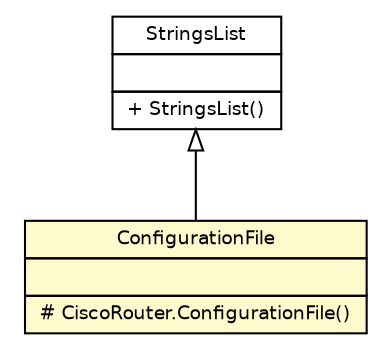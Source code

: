 #!/usr/local/bin/dot
#
# Class diagram 
# Generated by UmlGraph version 4.6 (http://www.spinellis.gr/sw/umlgraph)
#

digraph G {
	edge [fontname="Helvetica",fontsize=10,labelfontname="Helvetica",labelfontsize=10];
	node [fontname="Helvetica",fontsize=10,shape=plaintext];
	// fr.univrennes1.cri.jtacl.lib.misc.StringsList
	c13021 [label=<<table border="0" cellborder="1" cellspacing="0" cellpadding="2" port="p" href="../../../lib/misc/StringsList.html">
		<tr><td><table border="0" cellspacing="0" cellpadding="1">
			<tr><td> StringsList </td></tr>
		</table></td></tr>
		<tr><td><table border="0" cellspacing="0" cellpadding="1">
			<tr><td align="left">  </td></tr>
		</table></td></tr>
		<tr><td><table border="0" cellspacing="0" cellpadding="1">
			<tr><td align="left"> + StringsList() </td></tr>
		</table></td></tr>
		</table>>, fontname="Helvetica", fontcolor="black", fontsize=9.0];
	// fr.univrennes1.cri.jtacl.equipments.cisco.router.CiscoRouter.ConfigurationFile
	c13086 [label=<<table border="0" cellborder="1" cellspacing="0" cellpadding="2" port="p" bgcolor="lemonChiffon" href="./CiscoRouter.ConfigurationFile.html">
		<tr><td><table border="0" cellspacing="0" cellpadding="1">
			<tr><td> ConfigurationFile </td></tr>
		</table></td></tr>
		<tr><td><table border="0" cellspacing="0" cellpadding="1">
			<tr><td align="left">  </td></tr>
		</table></td></tr>
		<tr><td><table border="0" cellspacing="0" cellpadding="1">
			<tr><td align="left"> # CiscoRouter.ConfigurationFile() </td></tr>
		</table></td></tr>
		</table>>, fontname="Helvetica", fontcolor="black", fontsize=9.0];
	//fr.univrennes1.cri.jtacl.equipments.cisco.router.CiscoRouter.ConfigurationFile extends fr.univrennes1.cri.jtacl.lib.misc.StringsList
	c13021:p -> c13086:p [dir=back,arrowtail=empty];
}


